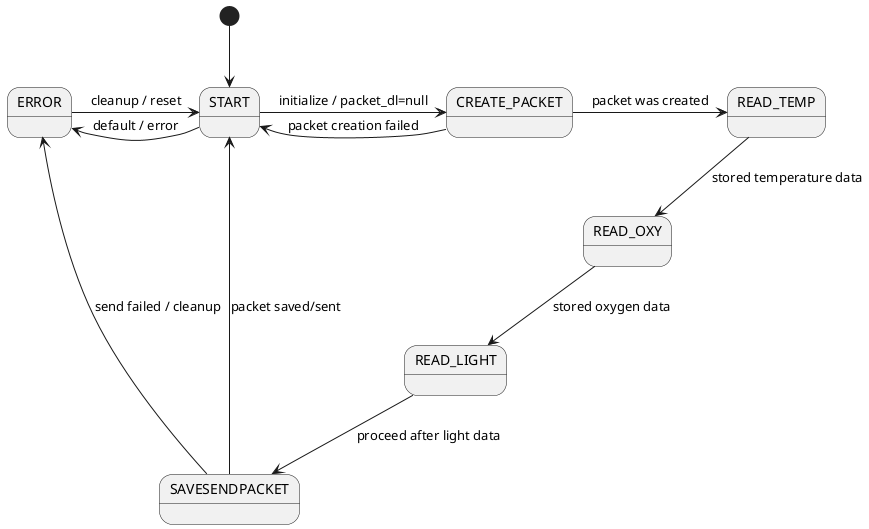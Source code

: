 @startuml
[*] -down-> START
START -> CREATE_PACKET : initialize / packet_dl=null
CREATE_PACKET -right-> READ_TEMP : packet was created
CREATE_PACKET -right-> START : packet creation failed
READ_TEMP -down-> READ_OXY : stored temperature data
READ_OXY -down-> READ_LIGHT : stored oxygen data
READ_LIGHT -down-> SAVESENDPACKET : proceed after light data
SAVESENDPACKET -> START : packet saved/sent
SAVESENDPACKET -left-> ERROR : send failed / cleanup
ERROR -right-> START : cleanup / reset
START -> ERROR : default / error
@enduml